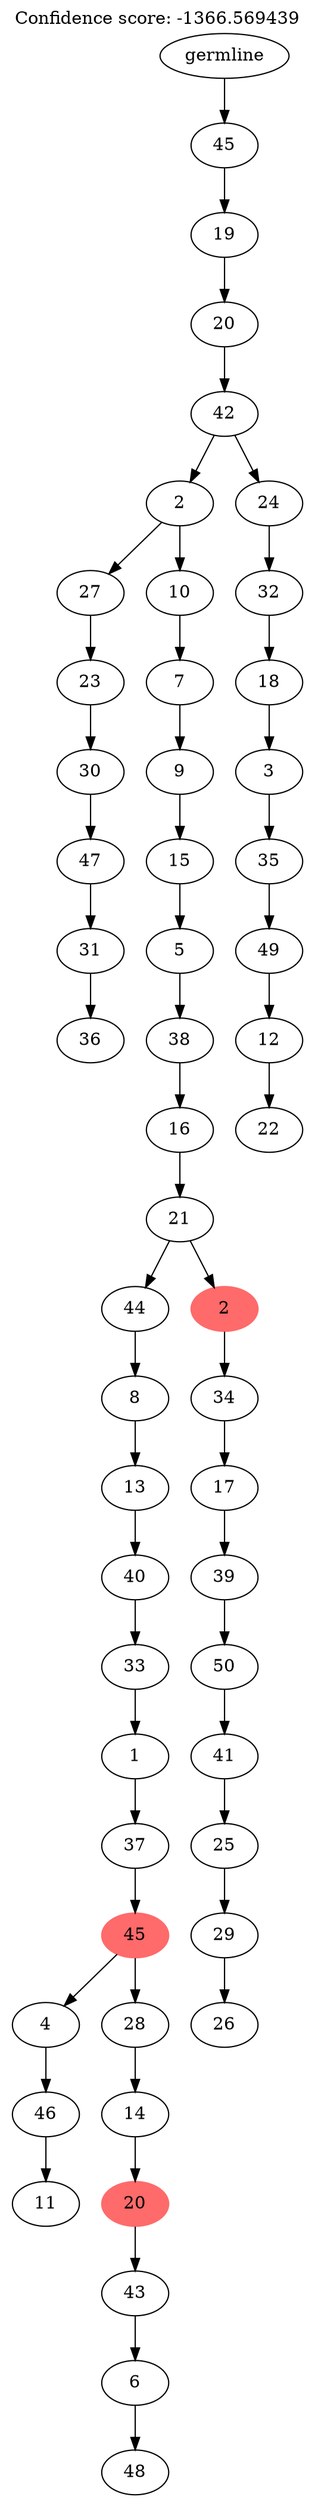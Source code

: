 digraph g {
	"52" -> "53";
	"53" [label="36"];
	"51" -> "52";
	"52" [label="31"];
	"50" -> "51";
	"51" [label="47"];
	"49" -> "50";
	"50" [label="30"];
	"48" -> "49";
	"49" [label="23"];
	"46" -> "47";
	"47" [label="11"];
	"45" -> "46";
	"46" [label="46"];
	"43" -> "44";
	"44" [label="48"];
	"42" -> "43";
	"43" [label="6"];
	"41" -> "42";
	"42" [label="43"];
	"40" -> "41";
	"41" [color=indianred1, style=filled, label="20"];
	"39" -> "40";
	"40" [label="14"];
	"38" -> "39";
	"39" [label="28"];
	"38" -> "45";
	"45" [label="4"];
	"37" -> "38";
	"38" [color=indianred1, style=filled, label="45"];
	"36" -> "37";
	"37" [label="37"];
	"35" -> "36";
	"36" [label="1"];
	"34" -> "35";
	"35" [label="33"];
	"33" -> "34";
	"34" [label="40"];
	"32" -> "33";
	"33" [label="13"];
	"31" -> "32";
	"32" [label="8"];
	"29" -> "30";
	"30" [label="26"];
	"28" -> "29";
	"29" [label="29"];
	"27" -> "28";
	"28" [label="25"];
	"26" -> "27";
	"27" [label="41"];
	"25" -> "26";
	"26" [label="50"];
	"24" -> "25";
	"25" [label="39"];
	"23" -> "24";
	"24" [label="17"];
	"22" -> "23";
	"23" [label="34"];
	"21" -> "22";
	"22" [color=indianred1, style=filled, label="2"];
	"21" -> "31";
	"31" [label="44"];
	"20" -> "21";
	"21" [label="21"];
	"19" -> "20";
	"20" [label="16"];
	"18" -> "19";
	"19" [label="38"];
	"17" -> "18";
	"18" [label="5"];
	"16" -> "17";
	"17" [label="15"];
	"15" -> "16";
	"16" [label="9"];
	"14" -> "15";
	"15" [label="7"];
	"13" -> "14";
	"14" [label="10"];
	"13" -> "48";
	"48" [label="27"];
	"11" -> "12";
	"12" [label="22"];
	"10" -> "11";
	"11" [label="12"];
	"9" -> "10";
	"10" [label="49"];
	"8" -> "9";
	"9" [label="35"];
	"7" -> "8";
	"8" [label="3"];
	"6" -> "7";
	"7" [label="18"];
	"5" -> "6";
	"6" [label="32"];
	"4" -> "5";
	"5" [label="24"];
	"4" -> "13";
	"13" [label="2"];
	"3" -> "4";
	"4" [label="42"];
	"2" -> "3";
	"3" [label="20"];
	"1" -> "2";
	"2" [label="19"];
	"0" -> "1";
	"1" [label="45"];
	"0" [label="germline"];
	labelloc="t";
	label="Confidence score: -1366.569439";
}
